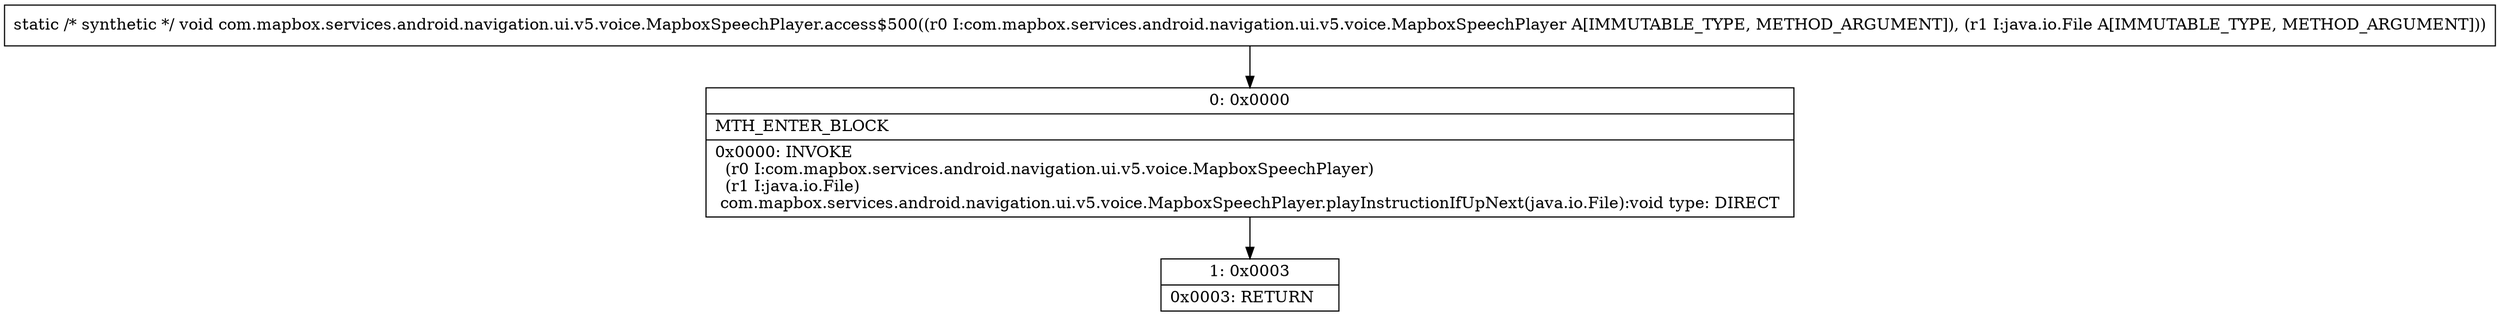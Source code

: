digraph "CFG forcom.mapbox.services.android.navigation.ui.v5.voice.MapboxSpeechPlayer.access$500(Lcom\/mapbox\/services\/android\/navigation\/ui\/v5\/voice\/MapboxSpeechPlayer;Ljava\/io\/File;)V" {
Node_0 [shape=record,label="{0\:\ 0x0000|MTH_ENTER_BLOCK\l|0x0000: INVOKE  \l  (r0 I:com.mapbox.services.android.navigation.ui.v5.voice.MapboxSpeechPlayer)\l  (r1 I:java.io.File)\l com.mapbox.services.android.navigation.ui.v5.voice.MapboxSpeechPlayer.playInstructionIfUpNext(java.io.File):void type: DIRECT \l}"];
Node_1 [shape=record,label="{1\:\ 0x0003|0x0003: RETURN   \l}"];
MethodNode[shape=record,label="{static \/* synthetic *\/ void com.mapbox.services.android.navigation.ui.v5.voice.MapboxSpeechPlayer.access$500((r0 I:com.mapbox.services.android.navigation.ui.v5.voice.MapboxSpeechPlayer A[IMMUTABLE_TYPE, METHOD_ARGUMENT]), (r1 I:java.io.File A[IMMUTABLE_TYPE, METHOD_ARGUMENT])) }"];
MethodNode -> Node_0;
Node_0 -> Node_1;
}

